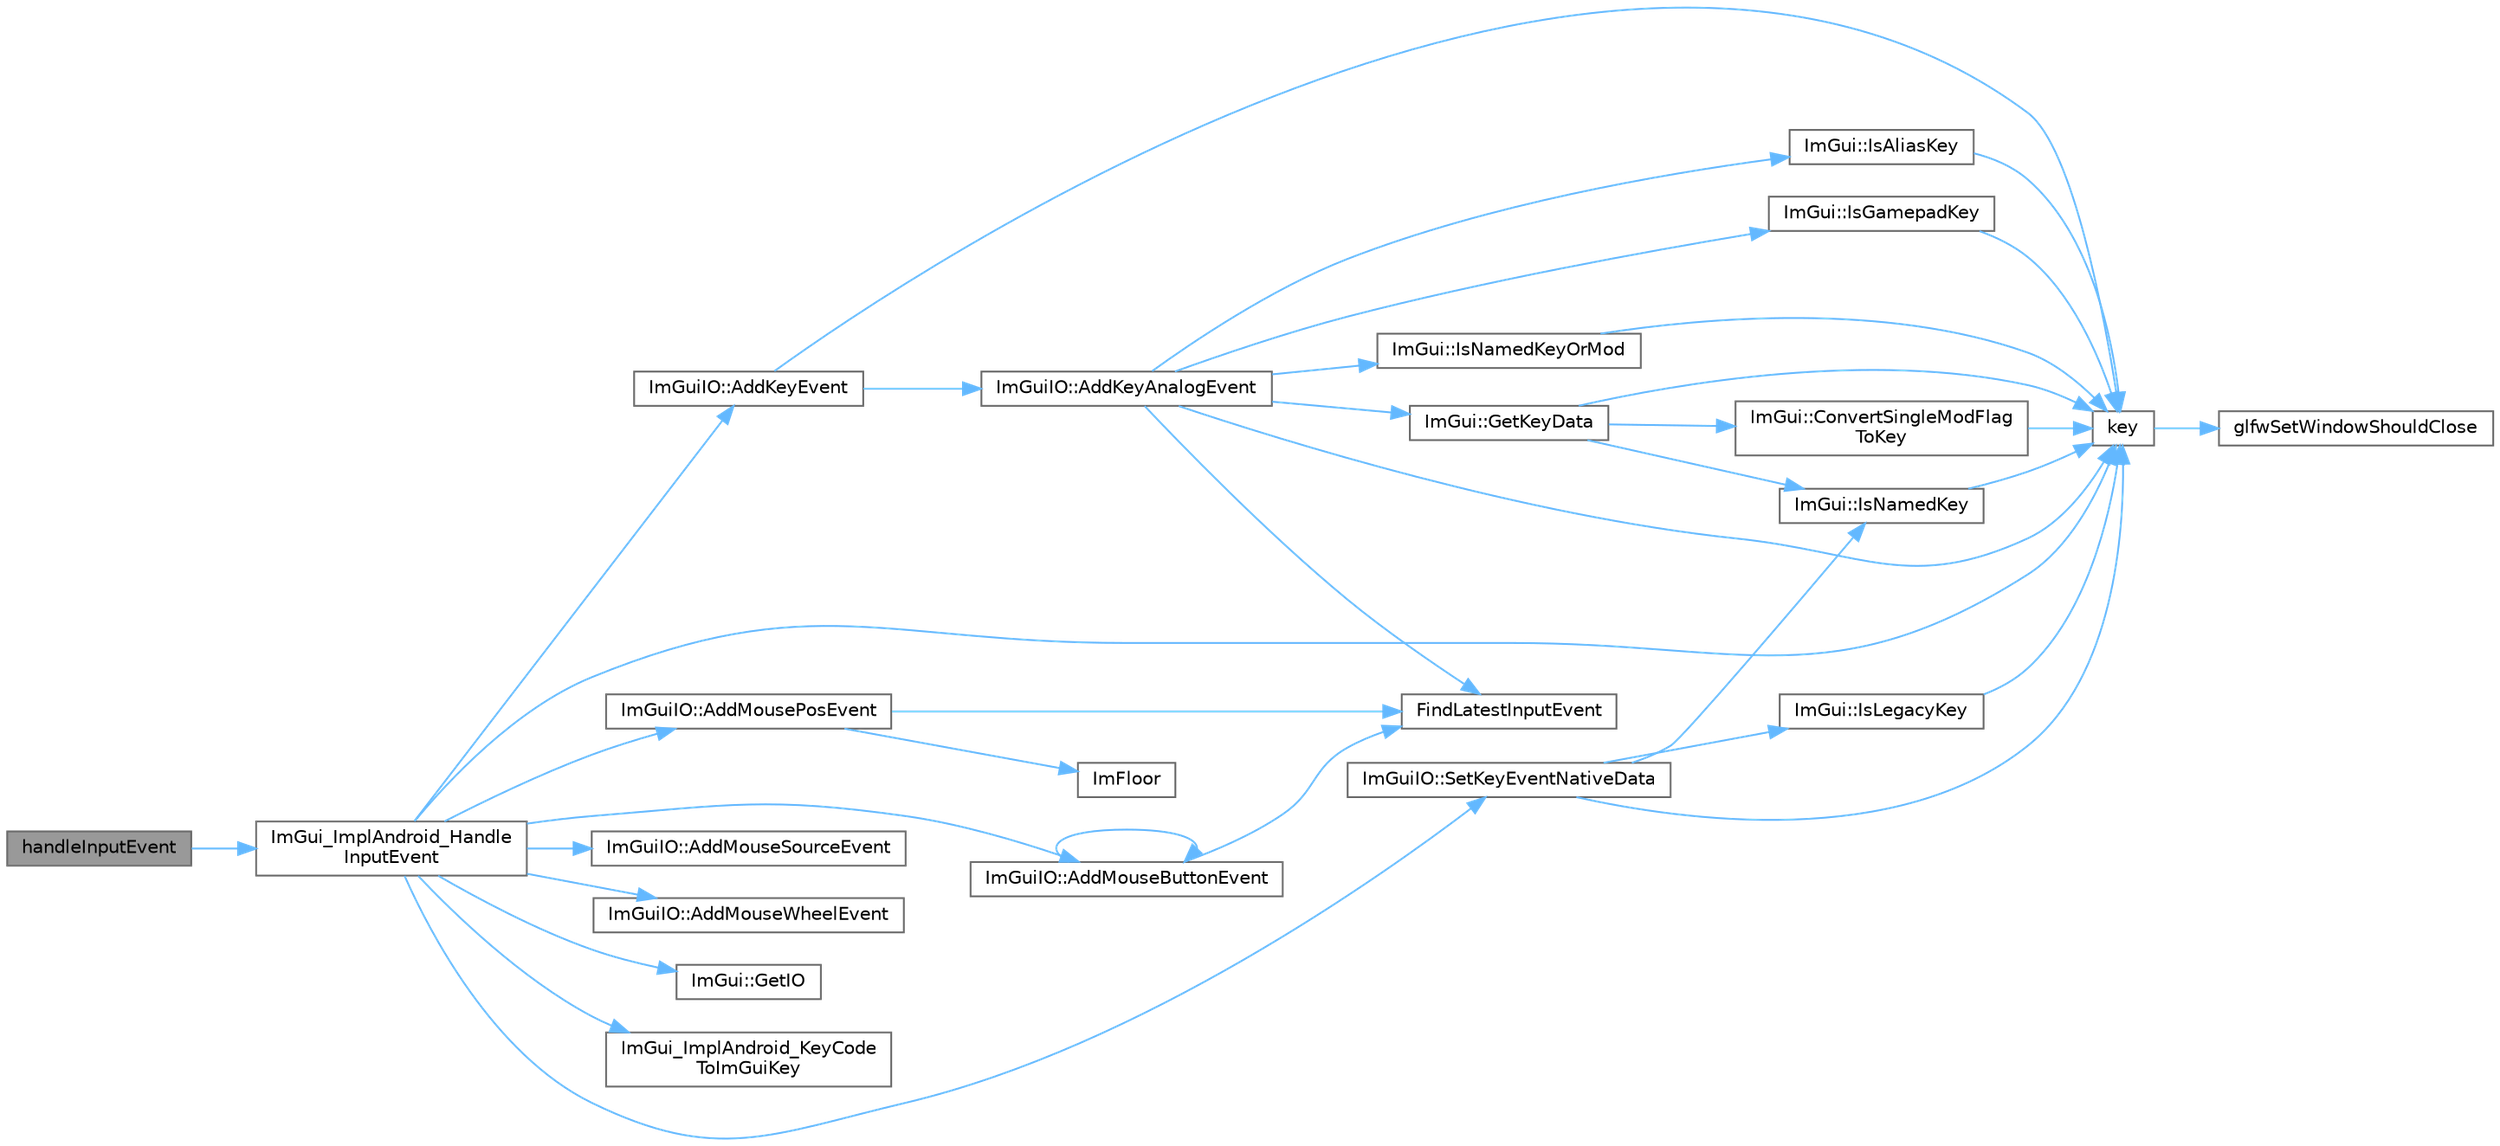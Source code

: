 digraph "handleInputEvent"
{
 // LATEX_PDF_SIZE
  bgcolor="transparent";
  edge [fontname=Helvetica,fontsize=10,labelfontname=Helvetica,labelfontsize=10];
  node [fontname=Helvetica,fontsize=10,shape=box,height=0.2,width=0.4];
  rankdir="LR";
  Node1 [id="Node000001",label="handleInputEvent",height=0.2,width=0.4,color="gray40", fillcolor="grey60", style="filled", fontcolor="black",tooltip=" "];
  Node1 -> Node2 [id="edge36_Node000001_Node000002",color="steelblue1",style="solid",tooltip=" "];
  Node2 [id="Node000002",label="ImGui_ImplAndroid_Handle\lInputEvent",height=0.2,width=0.4,color="grey40", fillcolor="white", style="filled",URL="$imgui__impl__android_8cpp.html#a154e1a8b412c4d94c568b4cc6b7d5ab6",tooltip=" "];
  Node2 -> Node3 [id="edge37_Node000002_Node000003",color="steelblue1",style="solid",tooltip=" "];
  Node3 [id="Node000003",label="ImGuiIO::AddKeyEvent",height=0.2,width=0.4,color="grey40", fillcolor="white", style="filled",URL="$struct_im_gui_i_o.html#a50c3ab6883647aacdf5153a4dbe2cdbe",tooltip=" "];
  Node3 -> Node4 [id="edge38_Node000003_Node000004",color="steelblue1",style="solid",tooltip=" "];
  Node4 [id="Node000004",label="ImGuiIO::AddKeyAnalogEvent",height=0.2,width=0.4,color="grey40", fillcolor="white", style="filled",URL="$struct_im_gui_i_o.html#ac88dcffd1c6785d00eedd5616315e48c",tooltip=" "];
  Node4 -> Node5 [id="edge39_Node000004_Node000005",color="steelblue1",style="solid",tooltip=" "];
  Node5 [id="Node000005",label="FindLatestInputEvent",height=0.2,width=0.4,color="grey40", fillcolor="white", style="filled",URL="$imgui_8cpp.html#ac07ec3acbc8eefe52f805b1ed55f670a",tooltip=" "];
  Node4 -> Node6 [id="edge40_Node000004_Node000006",color="steelblue1",style="solid",tooltip=" "];
  Node6 [id="Node000006",label="ImGui::GetKeyData",height=0.2,width=0.4,color="grey40", fillcolor="white", style="filled",URL="$namespace_im_gui.html#a6d32d70d6beb45537b605508b78216c3",tooltip=" "];
  Node6 -> Node7 [id="edge41_Node000006_Node000007",color="steelblue1",style="solid",tooltip=" "];
  Node7 [id="Node000007",label="ImGui::ConvertSingleModFlag\lToKey",height=0.2,width=0.4,color="grey40", fillcolor="white", style="filled",URL="$namespace_im_gui.html#ad540a8f07e5834f77f76a84626cdc70e",tooltip=" "];
  Node7 -> Node8 [id="edge42_Node000007_Node000008",color="steelblue1",style="solid",tooltip=" "];
  Node8 [id="Node000008",label="key",height=0.2,width=0.4,color="grey40", fillcolor="white", style="filled",URL="$gears_8c.html#accd6b5b92b78666e36543412d4ac14cd",tooltip=" "];
  Node8 -> Node9 [id="edge43_Node000008_Node000009",color="steelblue1",style="solid",tooltip=" "];
  Node9 [id="Node000009",label="glfwSetWindowShouldClose",height=0.2,width=0.4,color="grey40", fillcolor="white", style="filled",URL="$group__window.html#ga1cadeda7a1e2f224e06a8415d30741aa",tooltip="Sets the close flag of the specified window."];
  Node6 -> Node10 [id="edge44_Node000006_Node000010",color="steelblue1",style="solid",tooltip=" "];
  Node10 [id="Node000010",label="ImGui::IsNamedKey",height=0.2,width=0.4,color="grey40", fillcolor="white", style="filled",URL="$namespace_im_gui.html#a1e6a2ce7696a25d0dd0cf318e3b48a33",tooltip=" "];
  Node10 -> Node8 [id="edge45_Node000010_Node000008",color="steelblue1",style="solid",tooltip=" "];
  Node6 -> Node8 [id="edge46_Node000006_Node000008",color="steelblue1",style="solid",tooltip=" "];
  Node4 -> Node11 [id="edge47_Node000004_Node000011",color="steelblue1",style="solid",tooltip=" "];
  Node11 [id="Node000011",label="ImGui::IsAliasKey",height=0.2,width=0.4,color="grey40", fillcolor="white", style="filled",URL="$namespace_im_gui.html#ac8e09701fd3ff94f49df16ecd6526149",tooltip=" "];
  Node11 -> Node8 [id="edge48_Node000011_Node000008",color="steelblue1",style="solid",tooltip=" "];
  Node4 -> Node12 [id="edge49_Node000004_Node000012",color="steelblue1",style="solid",tooltip=" "];
  Node12 [id="Node000012",label="ImGui::IsGamepadKey",height=0.2,width=0.4,color="grey40", fillcolor="white", style="filled",URL="$namespace_im_gui.html#acbf72e4cb07d326caf3c9b2c29d543d6",tooltip=" "];
  Node12 -> Node8 [id="edge50_Node000012_Node000008",color="steelblue1",style="solid",tooltip=" "];
  Node4 -> Node13 [id="edge51_Node000004_Node000013",color="steelblue1",style="solid",tooltip=" "];
  Node13 [id="Node000013",label="ImGui::IsNamedKeyOrMod",height=0.2,width=0.4,color="grey40", fillcolor="white", style="filled",URL="$namespace_im_gui.html#ad97807fb804a4d11866e5bca7d08d59c",tooltip=" "];
  Node13 -> Node8 [id="edge52_Node000013_Node000008",color="steelblue1",style="solid",tooltip=" "];
  Node4 -> Node8 [id="edge53_Node000004_Node000008",color="steelblue1",style="solid",tooltip=" "];
  Node3 -> Node8 [id="edge54_Node000003_Node000008",color="steelblue1",style="solid",tooltip=" "];
  Node2 -> Node14 [id="edge55_Node000002_Node000014",color="steelblue1",style="solid",tooltip=" "];
  Node14 [id="Node000014",label="ImGuiIO::AddMouseButtonEvent",height=0.2,width=0.4,color="grey40", fillcolor="white", style="filled",URL="$struct_im_gui_i_o.html#a9fa5df74047424bb03d7cb29c6fb6ea1",tooltip=" "];
  Node14 -> Node14 [id="edge56_Node000014_Node000014",color="steelblue1",style="solid",tooltip=" "];
  Node14 -> Node5 [id="edge57_Node000014_Node000005",color="steelblue1",style="solid",tooltip=" "];
  Node2 -> Node15 [id="edge58_Node000002_Node000015",color="steelblue1",style="solid",tooltip=" "];
  Node15 [id="Node000015",label="ImGuiIO::AddMousePosEvent",height=0.2,width=0.4,color="grey40", fillcolor="white", style="filled",URL="$struct_im_gui_i_o.html#ab6423058bbb3503c3cf66e0e45ee606d",tooltip=" "];
  Node15 -> Node5 [id="edge59_Node000015_Node000005",color="steelblue1",style="solid",tooltip=" "];
  Node15 -> Node16 [id="edge60_Node000015_Node000016",color="steelblue1",style="solid",tooltip=" "];
  Node16 [id="Node000016",label="ImFloor",height=0.2,width=0.4,color="grey40", fillcolor="white", style="filled",URL="$imgui__internal_8h.html#a51a84b6be21807818b857a8565d97912",tooltip=" "];
  Node2 -> Node17 [id="edge61_Node000002_Node000017",color="steelblue1",style="solid",tooltip=" "];
  Node17 [id="Node000017",label="ImGuiIO::AddMouseSourceEvent",height=0.2,width=0.4,color="grey40", fillcolor="white", style="filled",URL="$struct_im_gui_i_o.html#adc3cac2515e40a80c6dc961800ed221f",tooltip=" "];
  Node2 -> Node18 [id="edge62_Node000002_Node000018",color="steelblue1",style="solid",tooltip=" "];
  Node18 [id="Node000018",label="ImGuiIO::AddMouseWheelEvent",height=0.2,width=0.4,color="grey40", fillcolor="white", style="filled",URL="$struct_im_gui_i_o.html#a3c5ad00141194e3a01c9efbcb53cd5a1",tooltip=" "];
  Node2 -> Node19 [id="edge63_Node000002_Node000019",color="steelblue1",style="solid",tooltip=" "];
  Node19 [id="Node000019",label="ImGui::GetIO",height=0.2,width=0.4,color="grey40", fillcolor="white", style="filled",URL="$namespace_im_gui.html#a3179e560812f878f3961ce803a5d9302",tooltip=" "];
  Node2 -> Node20 [id="edge64_Node000002_Node000020",color="steelblue1",style="solid",tooltip=" "];
  Node20 [id="Node000020",label="ImGui_ImplAndroid_KeyCode\lToImGuiKey",height=0.2,width=0.4,color="grey40", fillcolor="white", style="filled",URL="$imgui__impl__android_8cpp.html#a165ff2ad7470b4beb206db081a7d2732",tooltip=" "];
  Node2 -> Node8 [id="edge65_Node000002_Node000008",color="steelblue1",style="solid",tooltip=" "];
  Node2 -> Node21 [id="edge66_Node000002_Node000021",color="steelblue1",style="solid",tooltip=" "];
  Node21 [id="Node000021",label="ImGuiIO::SetKeyEventNativeData",height=0.2,width=0.4,color="grey40", fillcolor="white", style="filled",URL="$struct_im_gui_i_o.html#a6b2fa57fb6af5aa1c99f58115542e1dc",tooltip=" "];
  Node21 -> Node22 [id="edge67_Node000021_Node000022",color="steelblue1",style="solid",tooltip=" "];
  Node22 [id="Node000022",label="ImGui::IsLegacyKey",height=0.2,width=0.4,color="grey40", fillcolor="white", style="filled",URL="$namespace_im_gui.html#a8737377cd9666008318a3fa66fa943c7",tooltip=" "];
  Node22 -> Node8 [id="edge68_Node000022_Node000008",color="steelblue1",style="solid",tooltip=" "];
  Node21 -> Node10 [id="edge69_Node000021_Node000010",color="steelblue1",style="solid",tooltip=" "];
  Node21 -> Node8 [id="edge70_Node000021_Node000008",color="steelblue1",style="solid",tooltip=" "];
}
